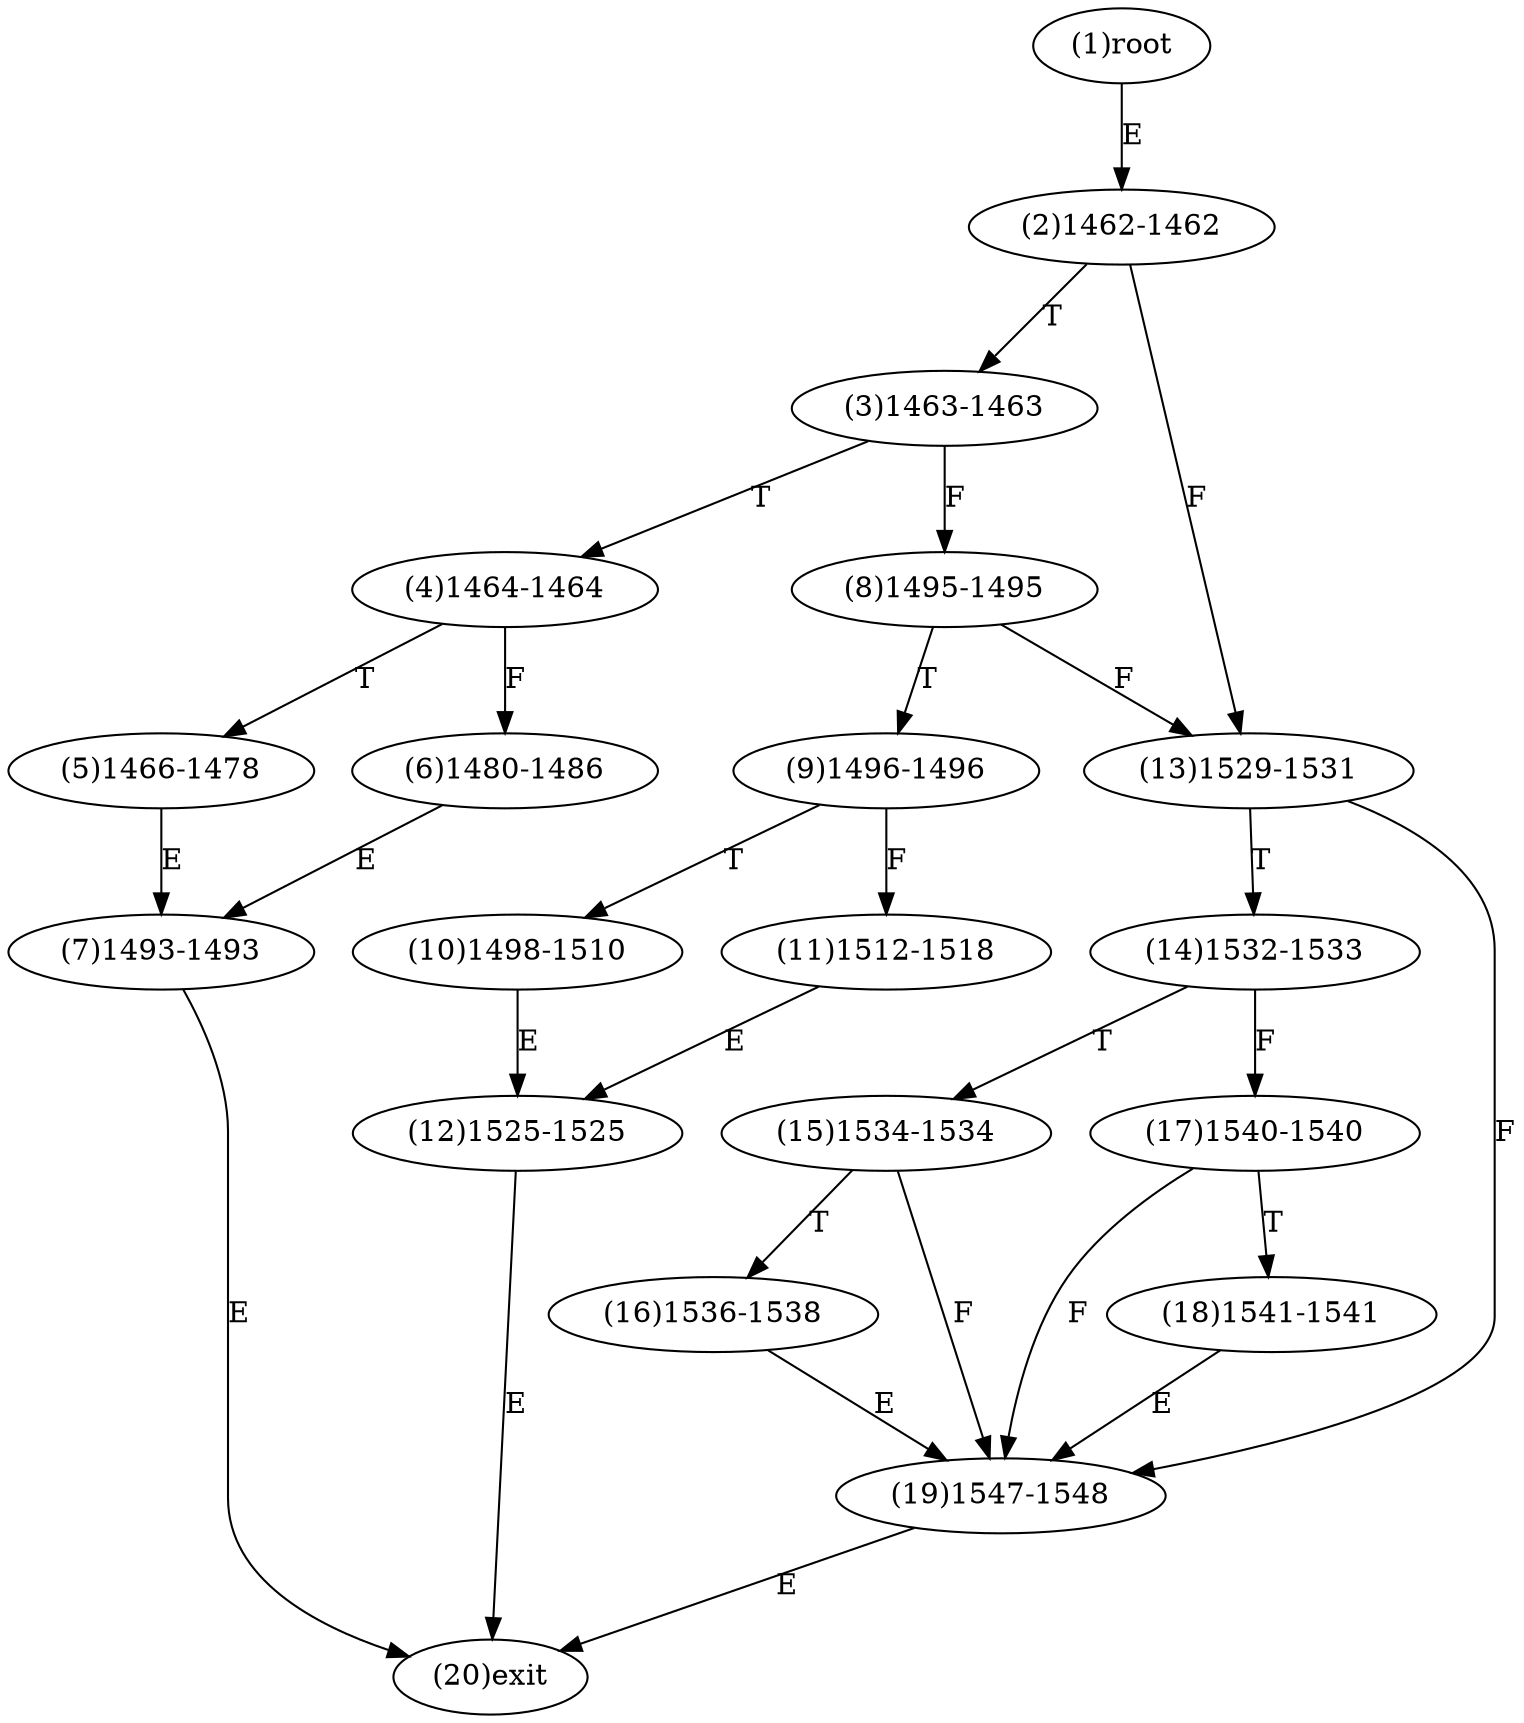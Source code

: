 digraph "" { 
1[ label="(1)root"];
2[ label="(2)1462-1462"];
3[ label="(3)1463-1463"];
4[ label="(4)1464-1464"];
5[ label="(5)1466-1478"];
6[ label="(6)1480-1486"];
7[ label="(7)1493-1493"];
8[ label="(8)1495-1495"];
9[ label="(9)1496-1496"];
10[ label="(10)1498-1510"];
11[ label="(11)1512-1518"];
12[ label="(12)1525-1525"];
13[ label="(13)1529-1531"];
14[ label="(14)1532-1533"];
15[ label="(15)1534-1534"];
17[ label="(17)1540-1540"];
16[ label="(16)1536-1538"];
19[ label="(19)1547-1548"];
18[ label="(18)1541-1541"];
20[ label="(20)exit"];
1->2[ label="E"];
2->13[ label="F"];
2->3[ label="T"];
3->8[ label="F"];
3->4[ label="T"];
4->6[ label="F"];
4->5[ label="T"];
5->7[ label="E"];
6->7[ label="E"];
7->20[ label="E"];
8->13[ label="F"];
8->9[ label="T"];
9->11[ label="F"];
9->10[ label="T"];
10->12[ label="E"];
11->12[ label="E"];
12->20[ label="E"];
13->19[ label="F"];
13->14[ label="T"];
14->17[ label="F"];
14->15[ label="T"];
15->19[ label="F"];
15->16[ label="T"];
16->19[ label="E"];
17->19[ label="F"];
17->18[ label="T"];
18->19[ label="E"];
19->20[ label="E"];
}